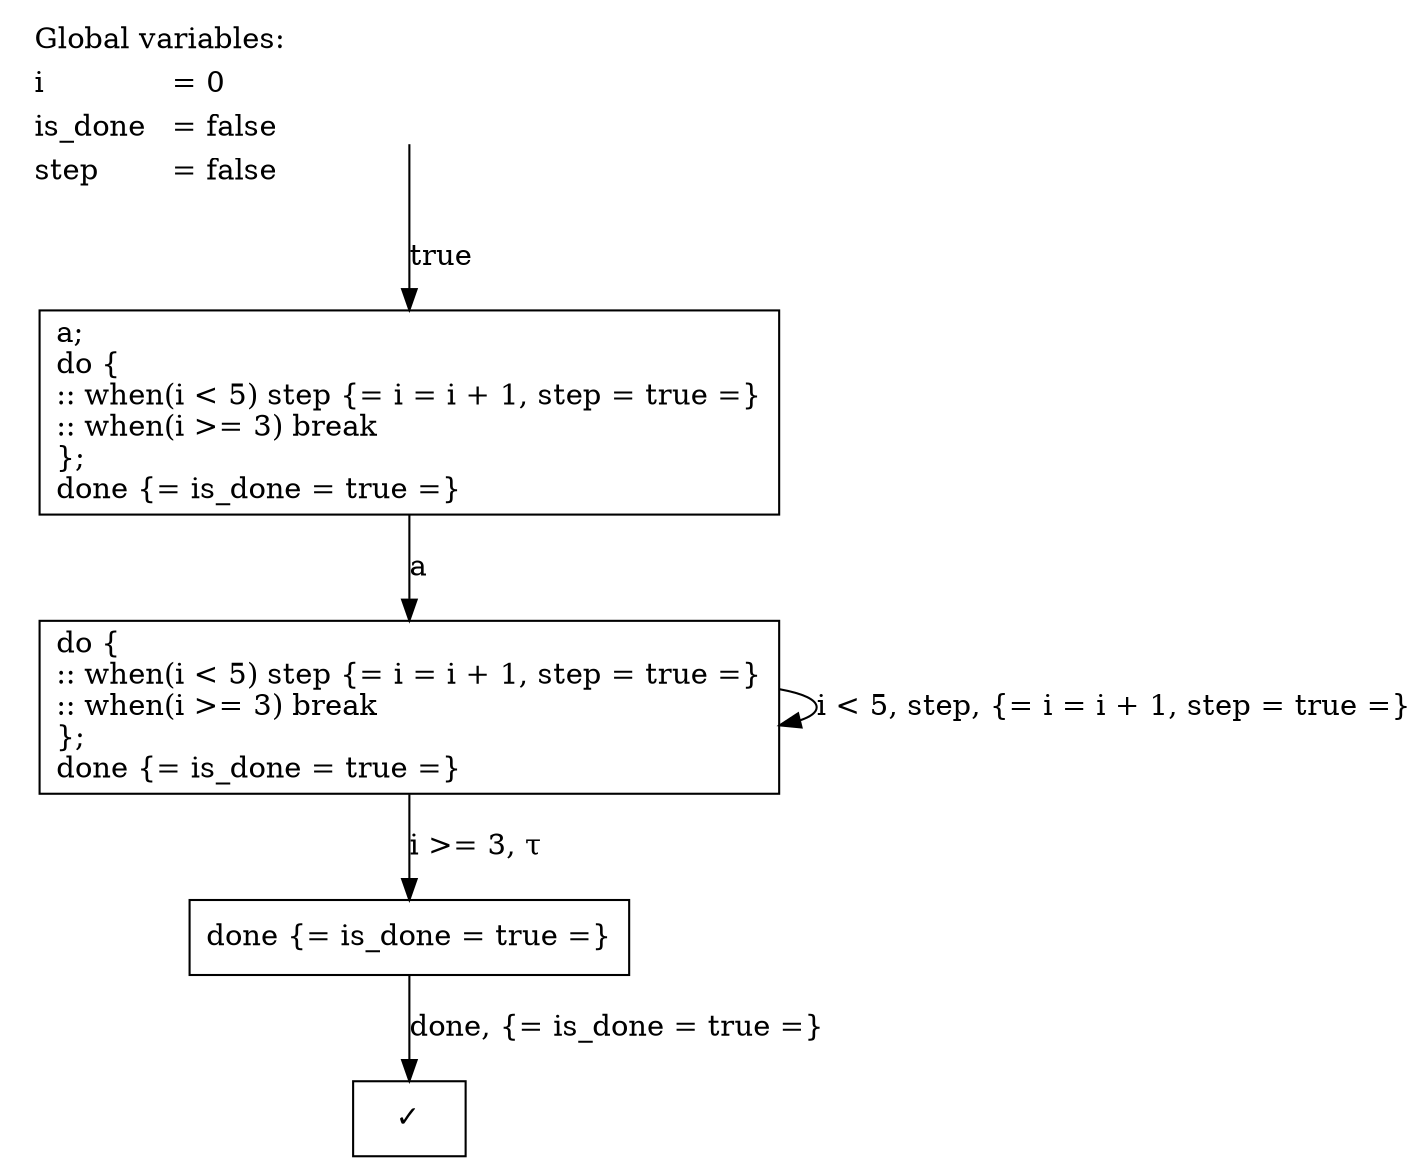 digraph G {
	rankdir = TB;
	bgcolor = transparent;
	node [style = filled, fillcolor = white];
__global_vars__ [shape=plaintext, fillcolor="transparent", label=<<table border="0"><tr><td align="left" valign="top" colspan="2">Global variables:</td></tr><tr><td align="left" valign="top">i</td><td align="left" valign="top" balign="left">= 0</td></tr><tr><td align="left" valign="top">is_done</td><td align="left" valign="top" balign="left">= false</td></tr><tr><td align="left" valign="top">step</td><td align="left" valign="top" balign="left">= false</td></tr></table>>];
	0 [shape=box, label=<a;<br align="left" />do {<br align="left" />:: when(i &lt; 5) step {= i = i + 1, step = true =}<br align="left" />:: when(i &gt;= 3) break<br align="left" />};<br align="left" />done {= is_done = true =}<br align="left" />>];
	1 [shape=box, label=<do {<br align="left" />:: when(i &lt; 5) step {= i = i + 1, step = true =}<br align="left" />:: when(i &gt;= 3) break<br align="left" />};<br align="left" />done {= is_done = true =}<br align="left" />>];
	0 -> 1 [label=<a<br align="left" />>];
	1 -> 1 [label=<i &lt; 5, step, {= i = i + 1, step = true =}<br align="left" />>];
	2 [shape=box, label=<done {= is_done = true =}<br align="left" />>];
	1 -> 2 [label=<i &gt;= 3, τ<br align="left" />>];
	3 [shape=box, label=<<font face="Segoe UI Symbol, GNU Unifont">✓</font><br align="left" />>];
	2 -> 3 [label=<done, {= is_done = true =}<br align="left" />>];
	_____initial4 [shape=none, style=invisible, label=""];
	_____initial4 -> 0 [label=<true<br align="left" />>];

}
